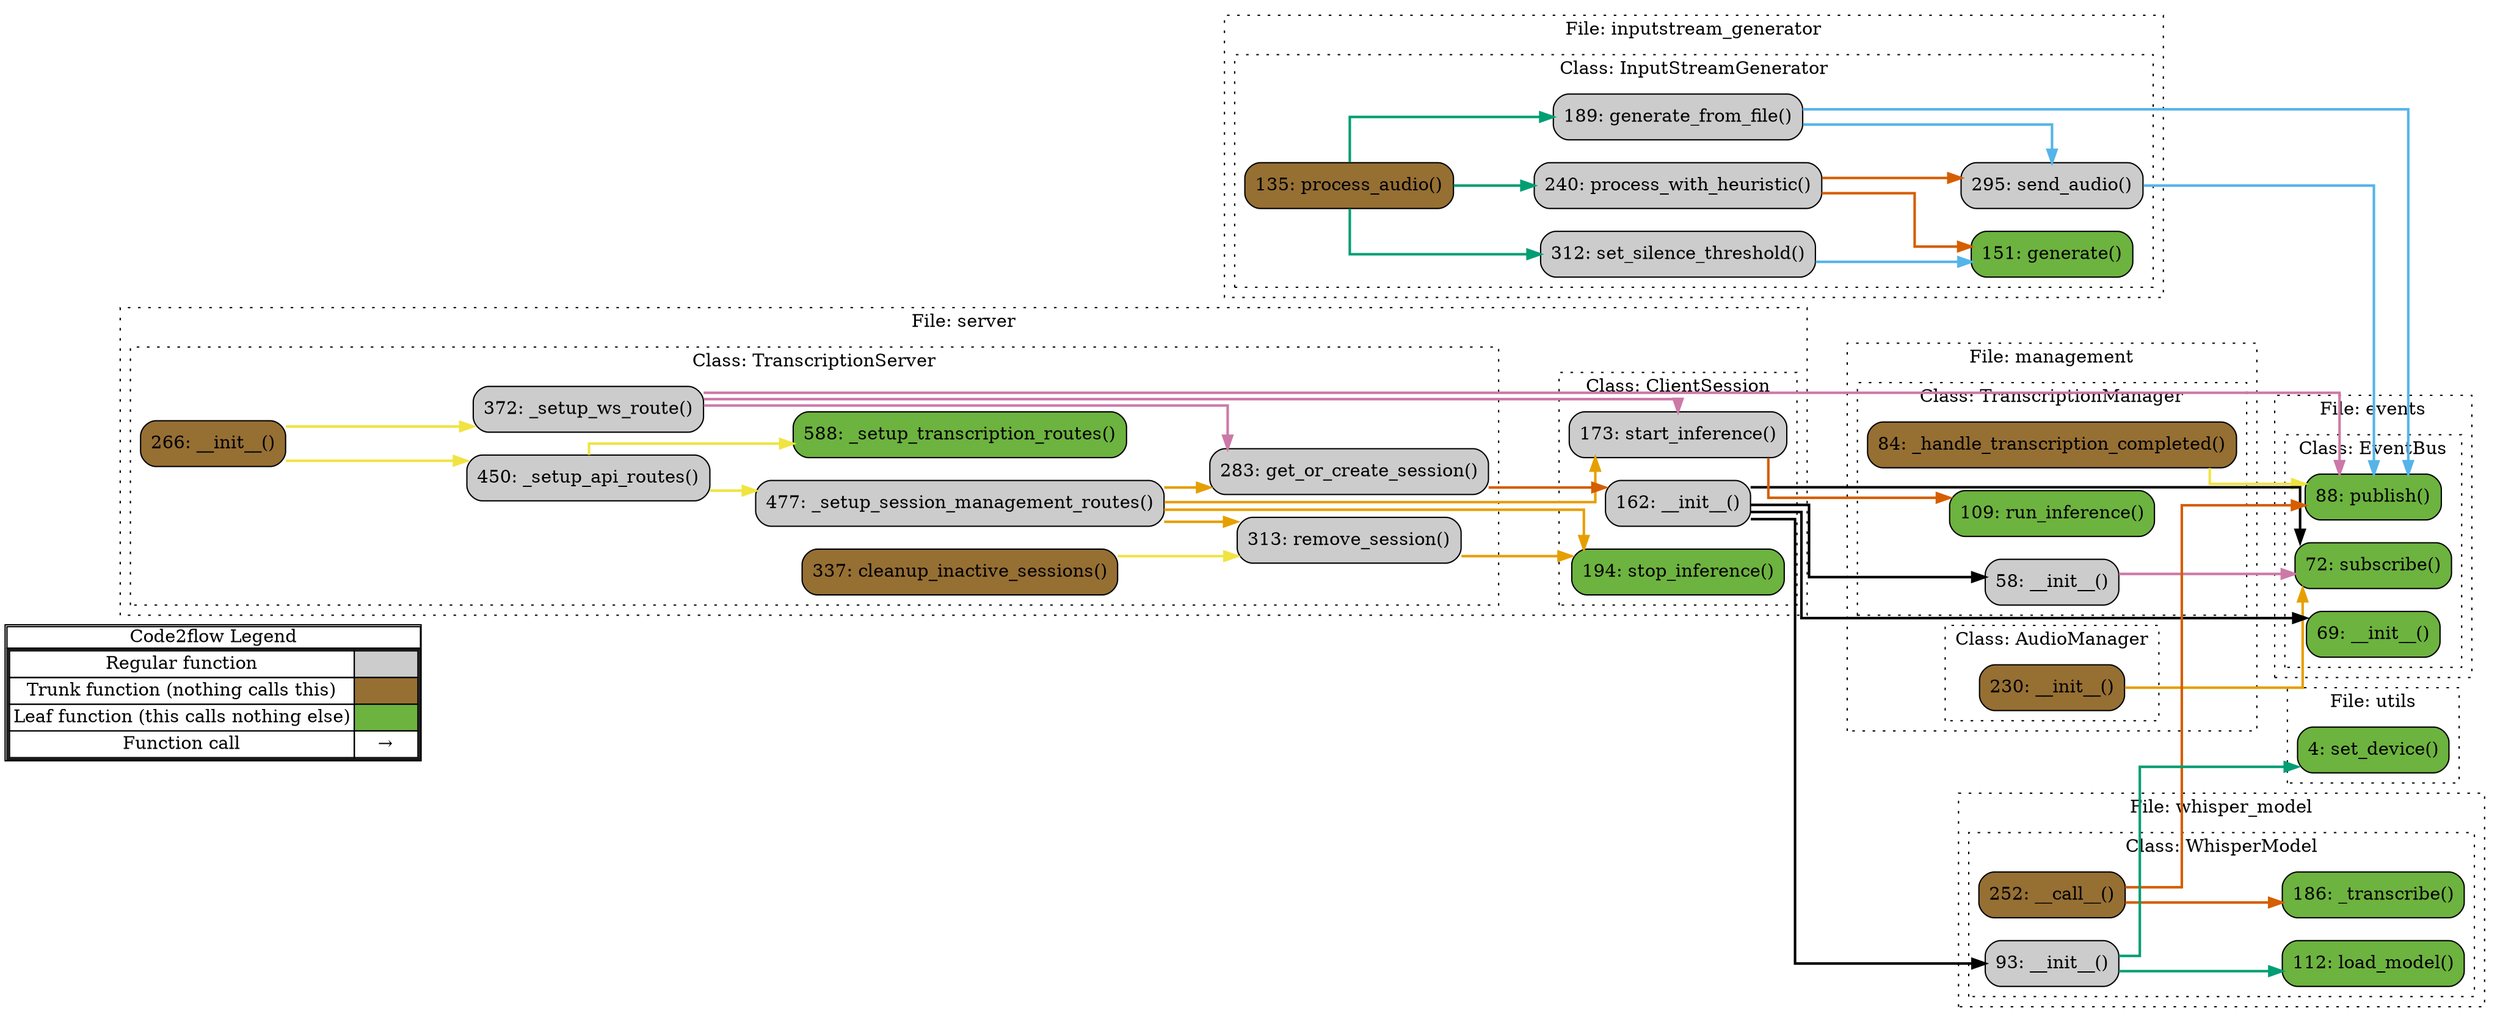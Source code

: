 digraph G {
concentrate=true;
splines="ortho";
rankdir="LR";
subgraph legend{
    rank = min;
    label = "legend";
    Legend [shape=none, margin=0, label = <
        <table cellspacing="0" cellpadding="0" border="1"><tr><td>Code2flow Legend</td></tr><tr><td>
        <table cellspacing="0">
        <tr><td>Regular function</td><td width="50px" bgcolor='#cccccc'></td></tr>
        <tr><td>Trunk function (nothing calls this)</td><td bgcolor='#966F33'></td></tr>
        <tr><td>Leaf function (this calls nothing else)</td><td bgcolor='#6db33f'></td></tr>
        <tr><td>Function call</td><td><font color='black'>&#8594;</font></td></tr>
        </table></td></tr></table>
        >];
}node_b58f995d [label="69: __init__()" name="events::EventBus.__init__" shape="rect" style="rounded,filled" fillcolor="#6db33f" ];
node_a6f84f67 [label="88: publish()" name="events::EventBus.publish" shape="rect" style="rounded,filled" fillcolor="#6db33f" ];
node_f9457b76 [label="72: subscribe()" name="events::EventBus.subscribe" shape="rect" style="rounded,filled" fillcolor="#6db33f" ];
node_5f0a0706 [label="151: generate()" name="inputstream_generator::InputStreamGenerator.generate" shape="rect" style="rounded,filled" fillcolor="#6db33f" ];
node_3510d1d2 [label="189: generate_from_file()" name="inputstream_generator::InputStreamGenerator.generate_from_file" shape="rect" style="rounded,filled" fillcolor="#cccccc" ];
node_4a4a979b [label="135: process_audio()" name="inputstream_generator::InputStreamGenerator.process_audio" shape="rect" style="rounded,filled" fillcolor="#966F33" ];
node_f583c0be [label="240: process_with_heuristic()" name="inputstream_generator::InputStreamGenerator.process_with_heuristic" shape="rect" style="rounded,filled" fillcolor="#cccccc" ];
node_a797cbf2 [label="295: send_audio()" name="inputstream_generator::InputStreamGenerator.send_audio" shape="rect" style="rounded,filled" fillcolor="#cccccc" ];
node_d2cc1b1a [label="312: set_silence_threshold()" name="inputstream_generator::InputStreamGenerator.set_silence_threshold" shape="rect" style="rounded,filled" fillcolor="#cccccc" ];
node_0c7dff61 [label="230: __init__()" name="management::AudioManager.__init__" shape="rect" style="rounded,filled" fillcolor="#966F33" ];
node_8830b85f [label="58: __init__()" name="management::TranscriptionManager.__init__" shape="rect" style="rounded,filled" fillcolor="#cccccc" ];
node_d0e866bc [label="84: _handle_transcription_completed()" name="management::TranscriptionManager._handle_transcription_completed" shape="rect" style="rounded,filled" fillcolor="#966F33" ];
node_4d843958 [label="109: run_inference()" name="management::TranscriptionManager.run_inference" shape="rect" style="rounded,filled" fillcolor="#6db33f" ];
node_fc6c8778 [label="162: __init__()" name="server::ClientSession.__init__" shape="rect" style="rounded,filled" fillcolor="#cccccc" ];
node_d5d68b06 [label="173: start_inference()" name="server::ClientSession.start_inference" shape="rect" style="rounded,filled" fillcolor="#cccccc" ];
node_30bc134e [label="194: stop_inference()" name="server::ClientSession.stop_inference" shape="rect" style="rounded,filled" fillcolor="#6db33f" ];
node_8cc3741c [label="266: __init__()" name="server::TranscriptionServer.__init__" shape="rect" style="rounded,filled" fillcolor="#966F33" ];
node_7c0dd994 [label="450: _setup_api_routes()" name="server::TranscriptionServer._setup_api_routes" shape="rect" style="rounded,filled" fillcolor="#cccccc" ];
node_da344539 [label="477: _setup_session_management_routes()" name="server::TranscriptionServer._setup_session_management_routes" shape="rect" style="rounded,filled" fillcolor="#cccccc" ];
node_74fa4cd3 [label="588: _setup_transcription_routes()" name="server::TranscriptionServer._setup_transcription_routes" shape="rect" style="rounded,filled" fillcolor="#6db33f" ];
node_860d2d7f [label="372: _setup_ws_route()" name="server::TranscriptionServer._setup_ws_route" shape="rect" style="rounded,filled" fillcolor="#cccccc" ];
node_917ab884 [label="337: cleanup_inactive_sessions()" name="server::TranscriptionServer.cleanup_inactive_sessions" shape="rect" style="rounded,filled" fillcolor="#966F33" ];
node_a85d1366 [label="283: get_or_create_session()" name="server::TranscriptionServer.get_or_create_session" shape="rect" style="rounded,filled" fillcolor="#cccccc" ];
node_43cffdf1 [label="313: remove_session()" name="server::TranscriptionServer.remove_session" shape="rect" style="rounded,filled" fillcolor="#cccccc" ];
node_7ae32dfb [label="4: set_device()" name="utils::set_device" shape="rect" style="rounded,filled" fillcolor="#6db33f" ];
node_2b03ad0e [label="252: __call__()" name="whisper_model::WhisperModel.__call__" shape="rect" style="rounded,filled" fillcolor="#966F33" ];
node_ed8d6efb [label="93: __init__()" name="whisper_model::WhisperModel.__init__" shape="rect" style="rounded,filled" fillcolor="#cccccc" ];
node_d0f17c98 [label="186: _transcribe()" name="whisper_model::WhisperModel._transcribe" shape="rect" style="rounded,filled" fillcolor="#6db33f" ];
node_928f1cb7 [label="112: load_model()" name="whisper_model::WhisperModel.load_model" shape="rect" style="rounded,filled" fillcolor="#6db33f" ];
node_3510d1d2 -> node_a6f84f67 [color="#56B4E9" penwidth="2"];
node_3510d1d2 -> node_a797cbf2 [color="#56B4E9" penwidth="2"];
node_4a4a979b -> node_3510d1d2 [color="#009E73" penwidth="2"];
node_4a4a979b -> node_f583c0be [color="#009E73" penwidth="2"];
node_4a4a979b -> node_d2cc1b1a [color="#009E73" penwidth="2"];
node_f583c0be -> node_5f0a0706 [color="#D55E00" penwidth="2"];
node_f583c0be -> node_a797cbf2 [color="#D55E00" penwidth="2"];
node_f583c0be -> node_a797cbf2 [color="#D55E00" penwidth="2"];
node_f583c0be -> node_a797cbf2 [color="#D55E00" penwidth="2"];
node_a797cbf2 -> node_a6f84f67 [color="#56B4E9" penwidth="2"];
node_d2cc1b1a -> node_5f0a0706 [color="#56B4E9" penwidth="2"];
node_0c7dff61 -> node_f9457b76 [color="#E69F00" penwidth="2"];
node_0c7dff61 -> node_f9457b76 [color="#E69F00" penwidth="2"];
node_8830b85f -> node_f9457b76 [color="#CC79A7" penwidth="2"];
node_8830b85f -> node_f9457b76 [color="#CC79A7" penwidth="2"];
node_d0e866bc -> node_a6f84f67 [color="#F0E442" penwidth="2"];
node_fc6c8778 -> node_b58f995d [color="#000000" penwidth="2"];
node_fc6c8778 -> node_f9457b76 [color="#000000" penwidth="2"];
node_fc6c8778 -> node_8830b85f [color="#000000" penwidth="2"];
node_fc6c8778 -> node_ed8d6efb [color="#000000" penwidth="2"];
node_d5d68b06 -> node_4d843958 [color="#D55E00" penwidth="2"];
node_8cc3741c -> node_7c0dd994 [color="#F0E442" penwidth="2"];
node_8cc3741c -> node_860d2d7f [color="#F0E442" penwidth="2"];
node_7c0dd994 -> node_da344539 [color="#F0E442" penwidth="2"];
node_7c0dd994 -> node_74fa4cd3 [color="#F0E442" penwidth="2"];
node_da344539 -> node_d5d68b06 [color="#E69F00" penwidth="2"];
node_da344539 -> node_30bc134e [color="#E69F00" penwidth="2"];
node_da344539 -> node_a85d1366 [color="#E69F00" penwidth="2"];
node_da344539 -> node_a85d1366 [color="#E69F00" penwidth="2"];
node_da344539 -> node_43cffdf1 [color="#E69F00" penwidth="2"];
node_860d2d7f -> node_a6f84f67 [color="#CC79A7" penwidth="2"];
node_860d2d7f -> node_d5d68b06 [color="#CC79A7" penwidth="2"];
node_860d2d7f -> node_a85d1366 [color="#CC79A7" penwidth="2"];
node_917ab884 -> node_43cffdf1 [color="#F0E442" penwidth="2"];
node_a85d1366 -> node_fc6c8778 [color="#D55E00" penwidth="2"];
node_43cffdf1 -> node_30bc134e [color="#E69F00" penwidth="2"];
node_2b03ad0e -> node_a6f84f67 [color="#D55E00" penwidth="2"];
node_2b03ad0e -> node_d0f17c98 [color="#D55E00" penwidth="2"];
node_ed8d6efb -> node_7ae32dfb [color="#009E73" penwidth="2"];
node_ed8d6efb -> node_928f1cb7 [color="#009E73" penwidth="2"];
subgraph cluster_7f985fa5 {
    label="File: events";
    name="events";
    style="filled";
    graph[style=dotted];
    subgraph cluster_c28b20c3 {
        node_b58f995d node_f9457b76 node_a6f84f67;
        label="Class: EventBus";
        name="EventBus";
        style="filled";
        graph[style=dotted];
    };
};
subgraph cluster_6f8f8ae3 {
    label="File: inputstream_generator";
    name="inputstream_generator";
    style="filled";
    graph[style=dotted];
    subgraph cluster_b6041718 {
        node_4a4a979b node_5f0a0706 node_3510d1d2 node_f583c0be node_a797cbf2 node_d2cc1b1a;
        label="Class: InputStreamGenerator";
        name="InputStreamGenerator";
        style="filled";
        graph[style=dotted];
    };
};
subgraph cluster_cebb00e4 {
    label="File: management";
    name="management";
    style="filled";
    graph[style=dotted];
    subgraph cluster_9b474c65 {
        node_8830b85f node_d0e866bc node_4d843958;
        label="Class: TranscriptionManager";
        name="TranscriptionManager";
        style="filled";
        graph[style=dotted];
    };
    subgraph cluster_234ff745 {
        node_0c7dff61;
        label="Class: AudioManager";
        name="AudioManager";
        style="filled";
        graph[style=dotted];
    };
};
subgraph cluster_042a8f44 {
    label="File: server";
    name="server";
    style="filled";
    graph[style=dotted];
    subgraph cluster_ed4dd735 {
        node_fc6c8778 node_d5d68b06 node_30bc134e;
        label="Class: ClientSession";
        name="ClientSession";
        style="filled";
        graph[style=dotted];
    };
    subgraph cluster_a8486c03 {
        node_8cc3741c node_a85d1366 node_43cffdf1 node_917ab884 node_860d2d7f node_7c0dd994 node_da344539 node_74fa4cd3;
        label="Class: TranscriptionServer";
        name="TranscriptionServer";
        style="filled";
        graph[style=dotted];
    };
};
subgraph cluster_c2bde387 {
    node_7ae32dfb;
    label="File: utils";
    name="utils";
    style="filled";
    graph[style=dotted];
};
subgraph cluster_08a070f4 {
    label="File: whisper_model";
    name="whisper_model";
    style="filled";
    graph[style=dotted];
    subgraph cluster_80cdc631 {
        node_ed8d6efb node_928f1cb7 node_d0f17c98 node_2b03ad0e;
        label="Class: WhisperModel";
        name="WhisperModel";
        style="filled";
        graph[style=dotted];
    };
};
}
